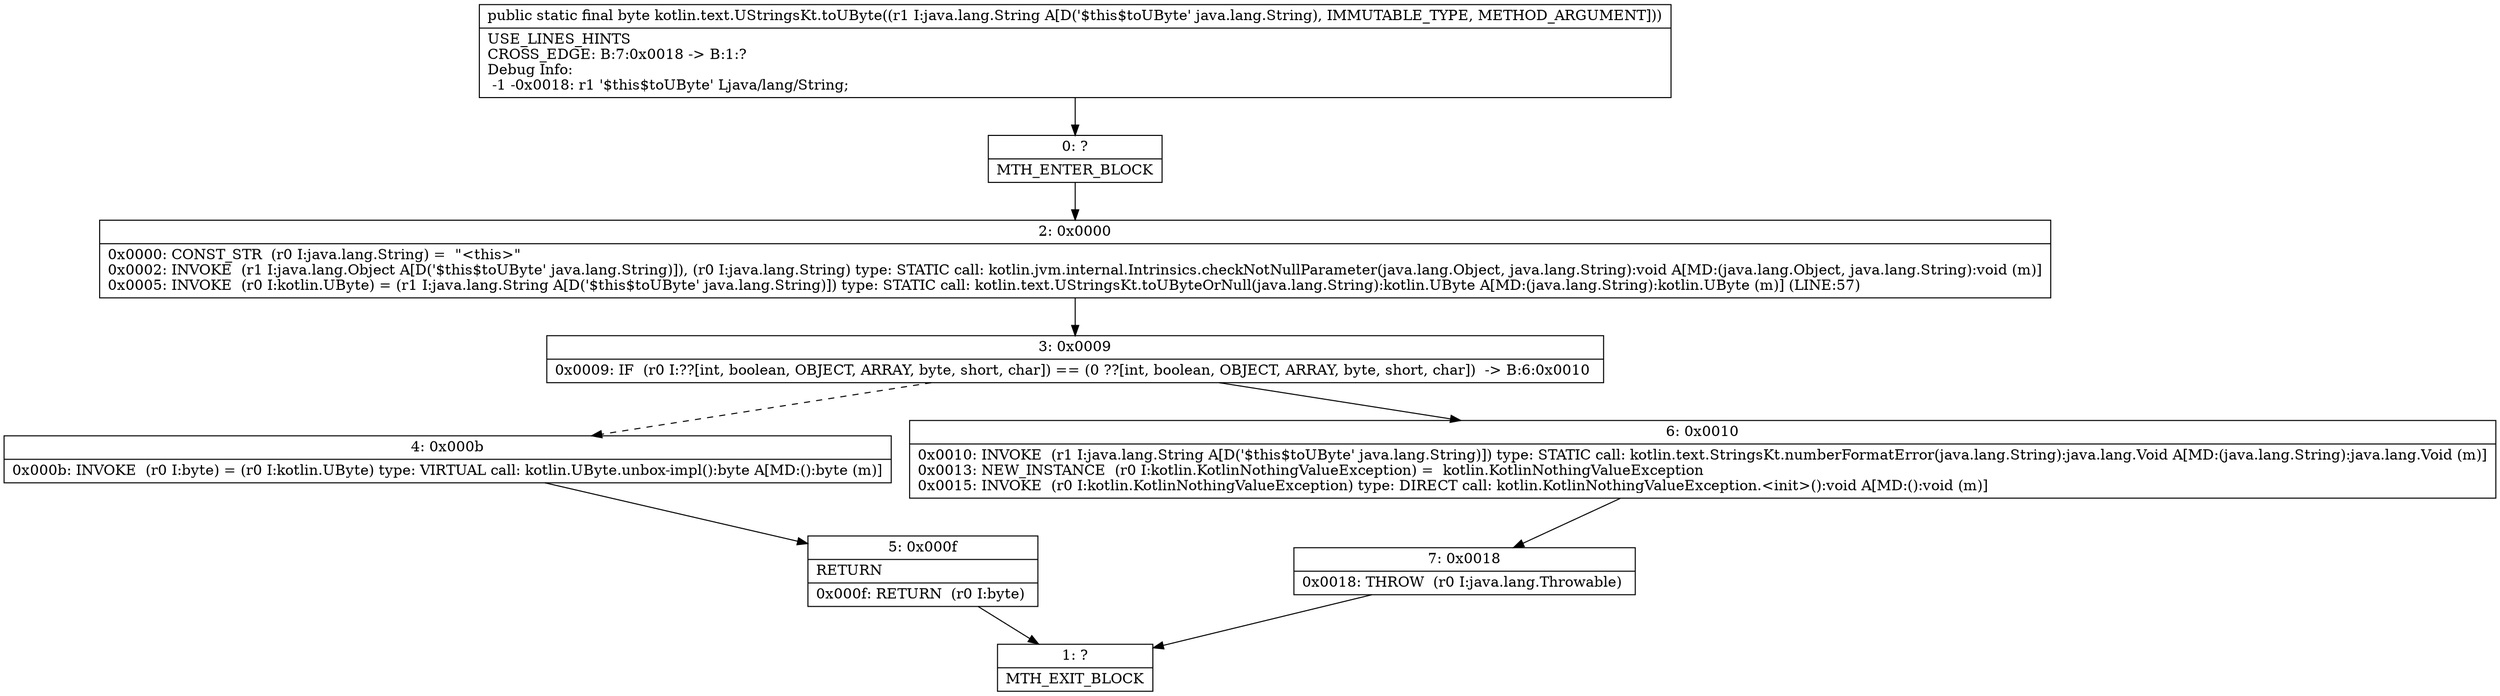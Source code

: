 digraph "CFG forkotlin.text.UStringsKt.toUByte(Ljava\/lang\/String;)B" {
Node_0 [shape=record,label="{0\:\ ?|MTH_ENTER_BLOCK\l}"];
Node_2 [shape=record,label="{2\:\ 0x0000|0x0000: CONST_STR  (r0 I:java.lang.String) =  \"\<this\>\" \l0x0002: INVOKE  (r1 I:java.lang.Object A[D('$this$toUByte' java.lang.String)]), (r0 I:java.lang.String) type: STATIC call: kotlin.jvm.internal.Intrinsics.checkNotNullParameter(java.lang.Object, java.lang.String):void A[MD:(java.lang.Object, java.lang.String):void (m)]\l0x0005: INVOKE  (r0 I:kotlin.UByte) = (r1 I:java.lang.String A[D('$this$toUByte' java.lang.String)]) type: STATIC call: kotlin.text.UStringsKt.toUByteOrNull(java.lang.String):kotlin.UByte A[MD:(java.lang.String):kotlin.UByte (m)] (LINE:57)\l}"];
Node_3 [shape=record,label="{3\:\ 0x0009|0x0009: IF  (r0 I:??[int, boolean, OBJECT, ARRAY, byte, short, char]) == (0 ??[int, boolean, OBJECT, ARRAY, byte, short, char])  \-\> B:6:0x0010 \l}"];
Node_4 [shape=record,label="{4\:\ 0x000b|0x000b: INVOKE  (r0 I:byte) = (r0 I:kotlin.UByte) type: VIRTUAL call: kotlin.UByte.unbox\-impl():byte A[MD:():byte (m)]\l}"];
Node_5 [shape=record,label="{5\:\ 0x000f|RETURN\l|0x000f: RETURN  (r0 I:byte) \l}"];
Node_1 [shape=record,label="{1\:\ ?|MTH_EXIT_BLOCK\l}"];
Node_6 [shape=record,label="{6\:\ 0x0010|0x0010: INVOKE  (r1 I:java.lang.String A[D('$this$toUByte' java.lang.String)]) type: STATIC call: kotlin.text.StringsKt.numberFormatError(java.lang.String):java.lang.Void A[MD:(java.lang.String):java.lang.Void (m)]\l0x0013: NEW_INSTANCE  (r0 I:kotlin.KotlinNothingValueException) =  kotlin.KotlinNothingValueException \l0x0015: INVOKE  (r0 I:kotlin.KotlinNothingValueException) type: DIRECT call: kotlin.KotlinNothingValueException.\<init\>():void A[MD:():void (m)]\l}"];
Node_7 [shape=record,label="{7\:\ 0x0018|0x0018: THROW  (r0 I:java.lang.Throwable) \l}"];
MethodNode[shape=record,label="{public static final byte kotlin.text.UStringsKt.toUByte((r1 I:java.lang.String A[D('$this$toUByte' java.lang.String), IMMUTABLE_TYPE, METHOD_ARGUMENT]))  | USE_LINES_HINTS\lCROSS_EDGE: B:7:0x0018 \-\> B:1:?\lDebug Info:\l  \-1 \-0x0018: r1 '$this$toUByte' Ljava\/lang\/String;\l}"];
MethodNode -> Node_0;Node_0 -> Node_2;
Node_2 -> Node_3;
Node_3 -> Node_4[style=dashed];
Node_3 -> Node_6;
Node_4 -> Node_5;
Node_5 -> Node_1;
Node_6 -> Node_7;
Node_7 -> Node_1;
}

